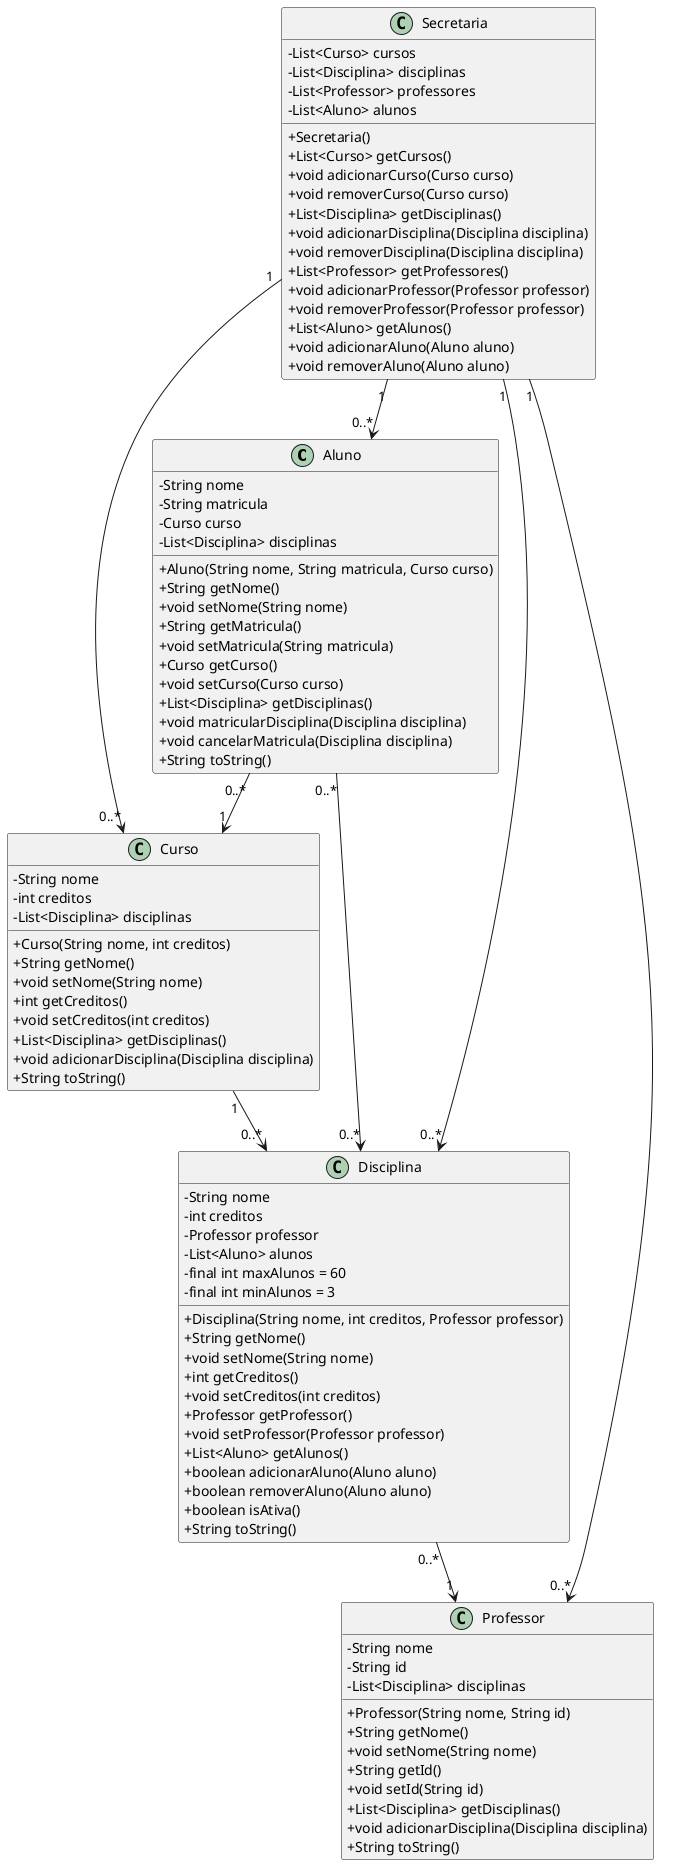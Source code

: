 @startuml
skinparam classAttributeIconSize 0

class Aluno {
    - String nome
    - String matricula
    - Curso curso
    - List<Disciplina> disciplinas
    + Aluno(String nome, String matricula, Curso curso)
    + String getNome()
    + void setNome(String nome)
    + String getMatricula()
    + void setMatricula(String matricula)
    + Curso getCurso()
    + void setCurso(Curso curso)
    + List<Disciplina> getDisciplinas()
    + void matricularDisciplina(Disciplina disciplina)
    + void cancelarMatricula(Disciplina disciplina)
    + String toString()
}

class Curso {
    - String nome
    - int creditos
    - List<Disciplina> disciplinas
    + Curso(String nome, int creditos)
    + String getNome()
    + void setNome(String nome)
    + int getCreditos()
    + void setCreditos(int creditos)
    + List<Disciplina> getDisciplinas()
    + void adicionarDisciplina(Disciplina disciplina)
    + String toString()
}

class Disciplina {
    - String nome
    - int creditos
    - Professor professor
    - List<Aluno> alunos
    - final int maxAlunos = 60
    - final int minAlunos = 3
    + Disciplina(String nome, int creditos, Professor professor)
    + String getNome()
    + void setNome(String nome)
    + int getCreditos()
    + void setCreditos(int creditos)
    + Professor getProfessor()
    + void setProfessor(Professor professor)
    + List<Aluno> getAlunos()
    + boolean adicionarAluno(Aluno aluno)
    + boolean removerAluno(Aluno aluno)
    + boolean isAtiva()
    + String toString()
}

class Professor {
    - String nome
    - String id
    - List<Disciplina> disciplinas
    + Professor(String nome, String id)
    + String getNome()
    + void setNome(String nome)
    + String getId()
    + void setId(String id)
    + List<Disciplina> getDisciplinas()
    + void adicionarDisciplina(Disciplina disciplina)
    + String toString()
}

class Secretaria {
    - List<Curso> cursos
    - List<Disciplina> disciplinas
    - List<Professor> professores
    - List<Aluno> alunos
    + Secretaria()
    + List<Curso> getCursos()
    + void adicionarCurso(Curso curso)
    + void removerCurso(Curso curso)
    + List<Disciplina> getDisciplinas()
    + void adicionarDisciplina(Disciplina disciplina)
    + void removerDisciplina(Disciplina disciplina)
    + List<Professor> getProfessores()
    + void adicionarProfessor(Professor professor)
    + void removerProfessor(Professor professor)
    + List<Aluno> getAlunos()
    + void adicionarAluno(Aluno aluno)
    + void removerAluno(Aluno aluno)
}

Aluno "0..*" --> "0..*" Disciplina
Aluno "0..*" --> "1" Curso
Disciplina "0..*" --> "1" Professor
Curso "1" --> "0..*" Disciplina
Secretaria "1" --> "0..*" Curso
Secretaria "1" --> "0..*" Disciplina
Secretaria "1" --> "0..*" Professor
Secretaria "1" --> "0..*" Aluno
@enduml
